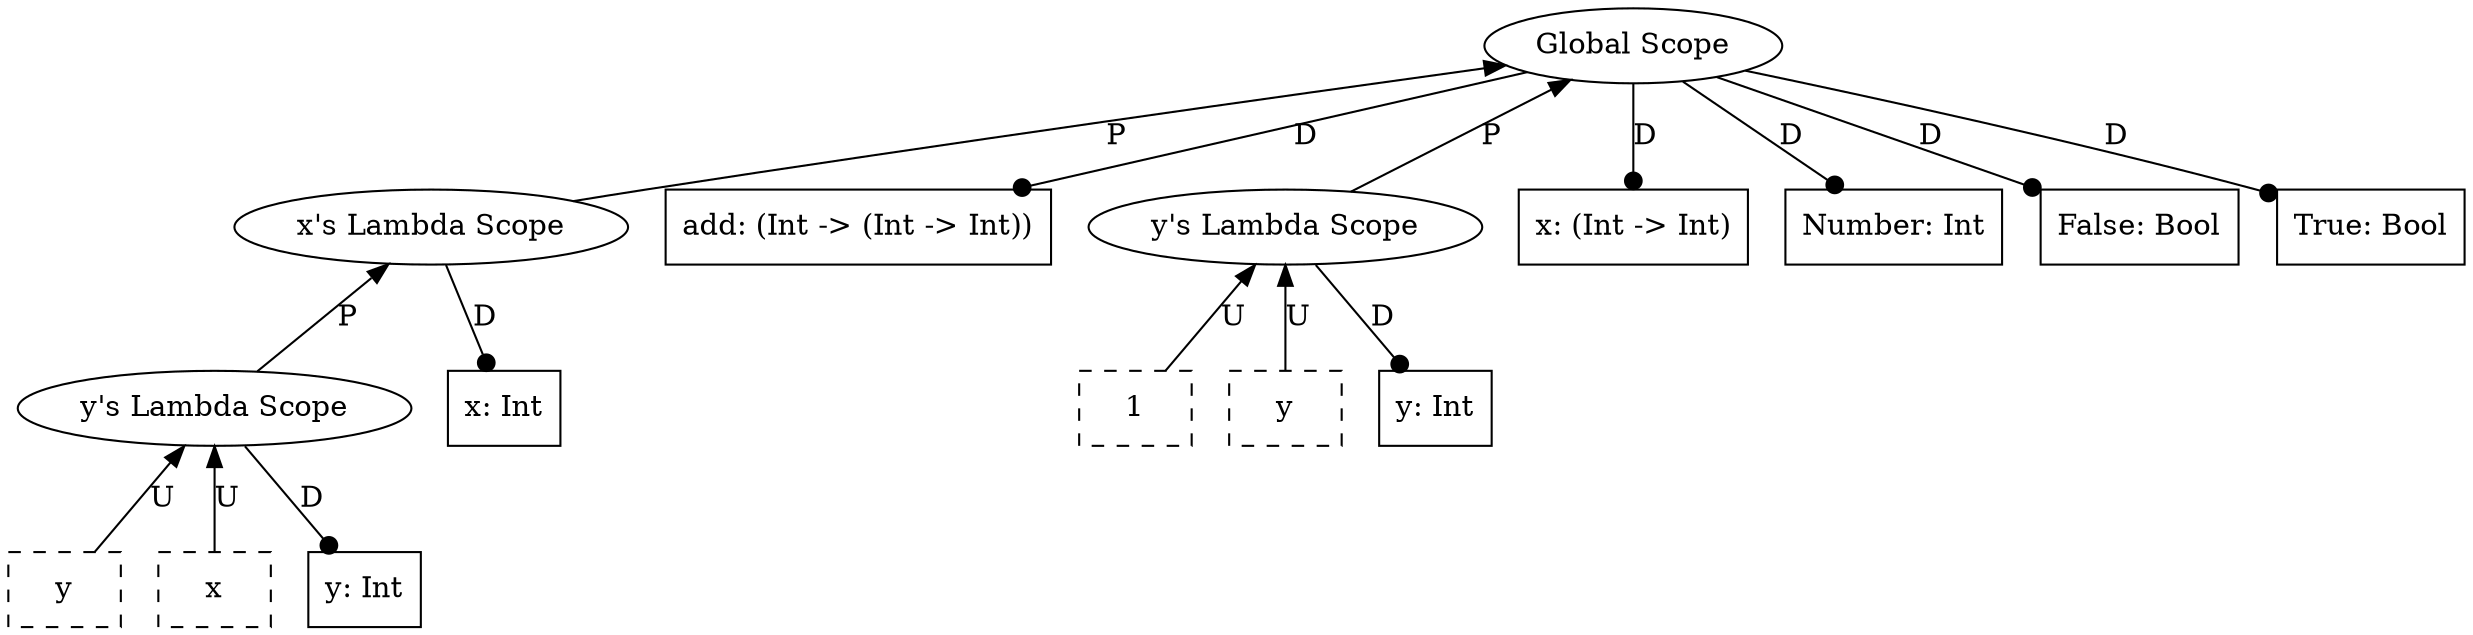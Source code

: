 graph {
    15 [label=y
       ,shape=box
       ,style=dashed];
    14 [label=x
       ,shape=box
       ,style=dashed];
    13 [label="y: Int",shape=box];
    12 [label="y's Lambda Scope"
       ,shape=ellipse];
    11 [label="x: Int",shape=box];
    10 [label="x's Lambda Scope"
       ,shape=ellipse];
    9 [label="add: (Int -> (Int -> Int))"
      ,shape=box];
    8 [label=1
      ,shape=box
      ,style=dashed];
    7 [label=y
      ,shape=box
      ,style=dashed];
    6 [label="y: Int",shape=box];
    5 [label="y's Lambda Scope"
      ,shape=ellipse];
    4 [label="x: (Int -> Int)"
      ,shape=box];
    3 [label="Number: Int"
      ,shape=box];
    2 [label="False: Bool"
      ,shape=box];
    1 [label="True: Bool"
      ,shape=box];
    0 [label="Global Scope"
      ,shape=ellipse];
    12 -- 15 [label=U,dir=back];
    12 -- 14 [label=U,dir=back];
    12 -- 13 [label=D
             ,dir=forward
             ,arrowhead=dot];
    10 -- 12 [label=P,dir=back];
    10 -- 11 [label=D
             ,dir=forward
             ,arrowhead=dot];
    0 -- 10 [label=P,dir=back];
    0 -- 9 [label=D
           ,dir=forward
           ,arrowhead=dot];
    5 -- 8 [label=U,dir=back];
    5 -- 7 [label=U,dir=back];
    5 -- 6 [label=D
           ,dir=forward
           ,arrowhead=dot];
    0 -- 5 [label=P,dir=back];
    0 -- 4 [label=D
           ,dir=forward
           ,arrowhead=dot];
    0 -- 3 [label=D
           ,dir=forward
           ,arrowhead=dot];
    0 -- 2 [label=D
           ,dir=forward
           ,arrowhead=dot];
    0 -- 1 [label=D
           ,dir=forward
           ,arrowhead=dot];
}
